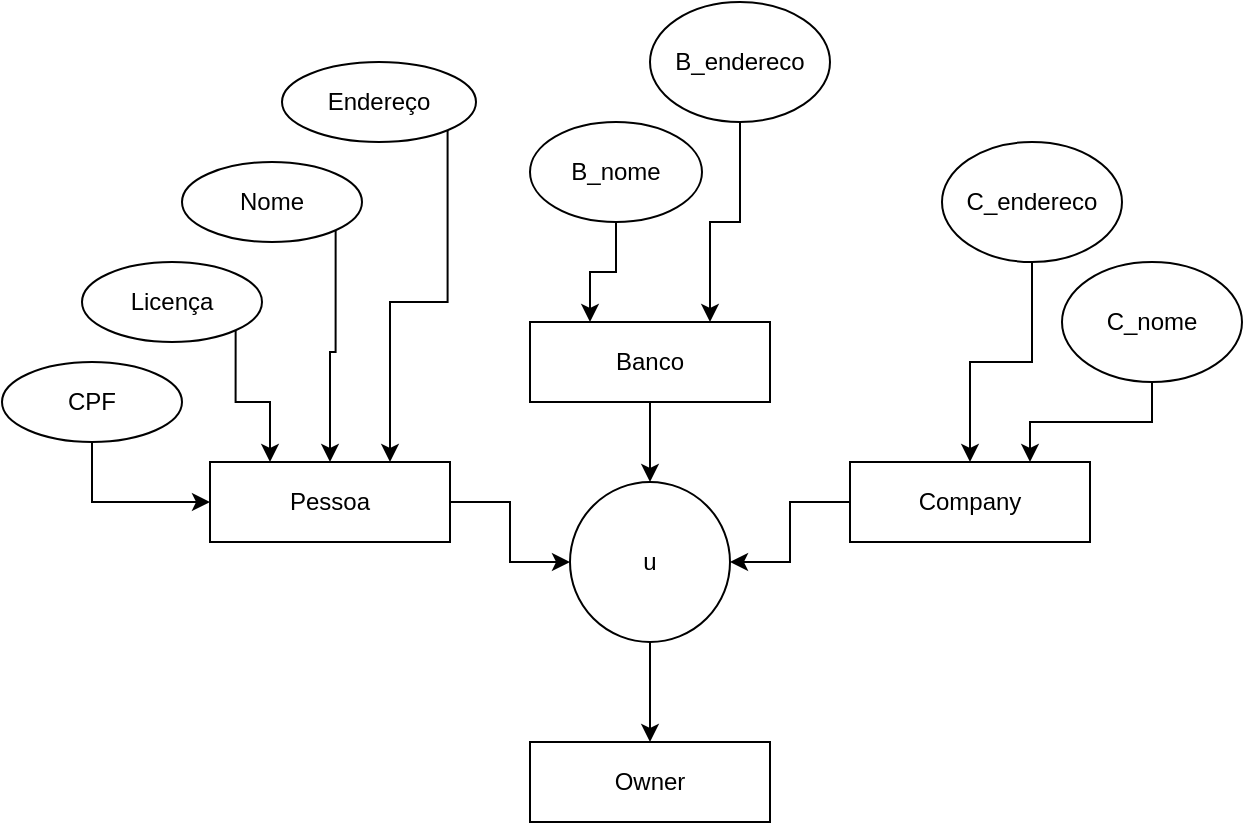 <mxfile version="20.3.6" type="github">
  <diagram id="bGMc3I9dXj6o7YJyBAuP" name="Página-1">
    <mxGraphModel dx="526" dy="425" grid="1" gridSize="10" guides="1" tooltips="1" connect="1" arrows="1" fold="1" page="1" pageScale="1" pageWidth="827" pageHeight="1169" math="0" shadow="0">
      <root>
        <mxCell id="0" />
        <mxCell id="1" parent="0" />
        <mxCell id="eat5zsXu1sVtoJwK0PsV-5" style="edgeStyle=orthogonalEdgeStyle;rounded=0;orthogonalLoop=1;jettySize=auto;html=1;exitX=1;exitY=0.5;exitDx=0;exitDy=0;" parent="1" source="eat5zsXu1sVtoJwK0PsV-1" target="eat5zsXu1sVtoJwK0PsV-4" edge="1">
          <mxGeometry relative="1" as="geometry" />
        </mxCell>
        <mxCell id="eat5zsXu1sVtoJwK0PsV-1" value="Pessoa" style="rounded=0;whiteSpace=wrap;html=1;" parent="1" vertex="1">
          <mxGeometry x="194" y="310" width="120" height="40" as="geometry" />
        </mxCell>
        <mxCell id="eat5zsXu1sVtoJwK0PsV-6" style="edgeStyle=orthogonalEdgeStyle;rounded=0;orthogonalLoop=1;jettySize=auto;html=1;exitX=0.5;exitY=1;exitDx=0;exitDy=0;entryX=0.5;entryY=0;entryDx=0;entryDy=0;" parent="1" source="eat5zsXu1sVtoJwK0PsV-2" target="eat5zsXu1sVtoJwK0PsV-4" edge="1">
          <mxGeometry relative="1" as="geometry" />
        </mxCell>
        <mxCell id="eat5zsXu1sVtoJwK0PsV-2" value="Banco" style="rounded=0;whiteSpace=wrap;html=1;" parent="1" vertex="1">
          <mxGeometry x="354" y="240" width="120" height="40" as="geometry" />
        </mxCell>
        <mxCell id="eat5zsXu1sVtoJwK0PsV-7" style="edgeStyle=orthogonalEdgeStyle;rounded=0;orthogonalLoop=1;jettySize=auto;html=1;exitX=0;exitY=0.5;exitDx=0;exitDy=0;entryX=1;entryY=0.5;entryDx=0;entryDy=0;" parent="1" source="eat5zsXu1sVtoJwK0PsV-3" target="eat5zsXu1sVtoJwK0PsV-4" edge="1">
          <mxGeometry relative="1" as="geometry" />
        </mxCell>
        <mxCell id="eat5zsXu1sVtoJwK0PsV-3" value="Company" style="rounded=0;whiteSpace=wrap;html=1;" parent="1" vertex="1">
          <mxGeometry x="514" y="310" width="120" height="40" as="geometry" />
        </mxCell>
        <mxCell id="eat5zsXu1sVtoJwK0PsV-9" style="edgeStyle=orthogonalEdgeStyle;rounded=0;orthogonalLoop=1;jettySize=auto;html=1;exitX=0.5;exitY=1;exitDx=0;exitDy=0;entryX=0.5;entryY=0;entryDx=0;entryDy=0;" parent="1" source="eat5zsXu1sVtoJwK0PsV-4" target="eat5zsXu1sVtoJwK0PsV-8" edge="1">
          <mxGeometry relative="1" as="geometry" />
        </mxCell>
        <mxCell id="eat5zsXu1sVtoJwK0PsV-4" value="u" style="ellipse;whiteSpace=wrap;html=1;aspect=fixed;" parent="1" vertex="1">
          <mxGeometry x="374" y="320" width="80" height="80" as="geometry" />
        </mxCell>
        <mxCell id="eat5zsXu1sVtoJwK0PsV-8" value="Owner" style="rounded=0;whiteSpace=wrap;html=1;" parent="1" vertex="1">
          <mxGeometry x="354" y="450" width="120" height="40" as="geometry" />
        </mxCell>
        <mxCell id="eat5zsXu1sVtoJwK0PsV-15" style="edgeStyle=orthogonalEdgeStyle;rounded=0;orthogonalLoop=1;jettySize=auto;html=1;exitX=0.5;exitY=1;exitDx=0;exitDy=0;entryX=0;entryY=0.5;entryDx=0;entryDy=0;" parent="1" source="eat5zsXu1sVtoJwK0PsV-10" target="eat5zsXu1sVtoJwK0PsV-1" edge="1">
          <mxGeometry relative="1" as="geometry" />
        </mxCell>
        <mxCell id="eat5zsXu1sVtoJwK0PsV-10" value="CPF" style="ellipse;whiteSpace=wrap;html=1;" parent="1" vertex="1">
          <mxGeometry x="90" y="260" width="90" height="40" as="geometry" />
        </mxCell>
        <mxCell id="eat5zsXu1sVtoJwK0PsV-21" style="edgeStyle=orthogonalEdgeStyle;rounded=0;orthogonalLoop=1;jettySize=auto;html=1;exitX=1;exitY=1;exitDx=0;exitDy=0;entryX=0.25;entryY=0;entryDx=0;entryDy=0;" parent="1" source="eat5zsXu1sVtoJwK0PsV-11" target="eat5zsXu1sVtoJwK0PsV-1" edge="1">
          <mxGeometry relative="1" as="geometry" />
        </mxCell>
        <mxCell id="eat5zsXu1sVtoJwK0PsV-11" value="Licença" style="ellipse;whiteSpace=wrap;html=1;" parent="1" vertex="1">
          <mxGeometry x="130" y="210" width="90" height="40" as="geometry" />
        </mxCell>
        <mxCell id="eat5zsXu1sVtoJwK0PsV-20" style="edgeStyle=orthogonalEdgeStyle;rounded=0;orthogonalLoop=1;jettySize=auto;html=1;exitX=1;exitY=1;exitDx=0;exitDy=0;entryX=0.5;entryY=0;entryDx=0;entryDy=0;" parent="1" source="eat5zsXu1sVtoJwK0PsV-12" target="eat5zsXu1sVtoJwK0PsV-1" edge="1">
          <mxGeometry relative="1" as="geometry" />
        </mxCell>
        <mxCell id="eat5zsXu1sVtoJwK0PsV-12" value="Nome" style="ellipse;whiteSpace=wrap;html=1;" parent="1" vertex="1">
          <mxGeometry x="180" y="160" width="90" height="40" as="geometry" />
        </mxCell>
        <mxCell id="eat5zsXu1sVtoJwK0PsV-19" style="edgeStyle=orthogonalEdgeStyle;rounded=0;orthogonalLoop=1;jettySize=auto;html=1;exitX=1;exitY=1;exitDx=0;exitDy=0;entryX=0.75;entryY=0;entryDx=0;entryDy=0;" parent="1" source="eat5zsXu1sVtoJwK0PsV-13" target="eat5zsXu1sVtoJwK0PsV-1" edge="1">
          <mxGeometry relative="1" as="geometry" />
        </mxCell>
        <mxCell id="eat5zsXu1sVtoJwK0PsV-13" value="Endereço" style="ellipse;whiteSpace=wrap;html=1;" parent="1" vertex="1">
          <mxGeometry x="230" y="110" width="97" height="40" as="geometry" />
        </mxCell>
        <mxCell id="eat5zsXu1sVtoJwK0PsV-23" style="edgeStyle=orthogonalEdgeStyle;rounded=0;orthogonalLoop=1;jettySize=auto;html=1;exitX=0.5;exitY=1;exitDx=0;exitDy=0;entryX=0.25;entryY=0;entryDx=0;entryDy=0;" parent="1" source="eat5zsXu1sVtoJwK0PsV-22" target="eat5zsXu1sVtoJwK0PsV-2" edge="1">
          <mxGeometry relative="1" as="geometry" />
        </mxCell>
        <mxCell id="eat5zsXu1sVtoJwK0PsV-22" value="B_nome" style="ellipse;whiteSpace=wrap;html=1;" parent="1" vertex="1">
          <mxGeometry x="354" y="140" width="86" height="50" as="geometry" />
        </mxCell>
        <mxCell id="eat5zsXu1sVtoJwK0PsV-25" style="edgeStyle=orthogonalEdgeStyle;rounded=0;orthogonalLoop=1;jettySize=auto;html=1;exitX=0.5;exitY=1;exitDx=0;exitDy=0;entryX=0.75;entryY=0;entryDx=0;entryDy=0;" parent="1" source="eat5zsXu1sVtoJwK0PsV-24" target="eat5zsXu1sVtoJwK0PsV-2" edge="1">
          <mxGeometry relative="1" as="geometry" />
        </mxCell>
        <mxCell id="eat5zsXu1sVtoJwK0PsV-24" value="B_endereco" style="ellipse;whiteSpace=wrap;html=1;" parent="1" vertex="1">
          <mxGeometry x="414" y="80" width="90" height="60" as="geometry" />
        </mxCell>
        <mxCell id="eat5zsXu1sVtoJwK0PsV-31" style="edgeStyle=orthogonalEdgeStyle;rounded=0;orthogonalLoop=1;jettySize=auto;html=1;exitX=0.5;exitY=1;exitDx=0;exitDy=0;entryX=0.5;entryY=0;entryDx=0;entryDy=0;" parent="1" source="eat5zsXu1sVtoJwK0PsV-26" target="eat5zsXu1sVtoJwK0PsV-3" edge="1">
          <mxGeometry relative="1" as="geometry" />
        </mxCell>
        <mxCell id="eat5zsXu1sVtoJwK0PsV-26" value="C_endereco" style="ellipse;whiteSpace=wrap;html=1;" parent="1" vertex="1">
          <mxGeometry x="560" y="150" width="90" height="60" as="geometry" />
        </mxCell>
        <mxCell id="eat5zsXu1sVtoJwK0PsV-29" style="edgeStyle=orthogonalEdgeStyle;rounded=0;orthogonalLoop=1;jettySize=auto;html=1;exitX=0.5;exitY=1;exitDx=0;exitDy=0;entryX=0.75;entryY=0;entryDx=0;entryDy=0;" parent="1" source="eat5zsXu1sVtoJwK0PsV-28" target="eat5zsXu1sVtoJwK0PsV-3" edge="1">
          <mxGeometry relative="1" as="geometry" />
        </mxCell>
        <mxCell id="eat5zsXu1sVtoJwK0PsV-28" value="C_nome" style="ellipse;whiteSpace=wrap;html=1;" parent="1" vertex="1">
          <mxGeometry x="620" y="210" width="90" height="60" as="geometry" />
        </mxCell>
      </root>
    </mxGraphModel>
  </diagram>
</mxfile>
